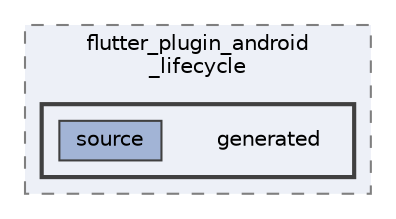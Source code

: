 digraph "build/flutter_plugin_android_lifecycle/generated"
{
 // LATEX_PDF_SIZE
  bgcolor="transparent";
  edge [fontname=Helvetica,fontsize=10,labelfontname=Helvetica,labelfontsize=10];
  node [fontname=Helvetica,fontsize=10,shape=box,height=0.2,width=0.4];
  compound=true
  subgraph clusterdir_af179985c1eee9f9a6b89eaaf499169e {
    graph [ bgcolor="#edf0f7", pencolor="grey50", label="flutter_plugin_android\l_lifecycle", fontname=Helvetica,fontsize=10 style="filled,dashed", URL="dir_af179985c1eee9f9a6b89eaaf499169e.html",tooltip=""]
  subgraph clusterdir_cd939c804bd5e46bf88dcb3680a7a19e {
    graph [ bgcolor="#edf0f7", pencolor="grey25", label="", fontname=Helvetica,fontsize=10 style="filled,bold", URL="dir_cd939c804bd5e46bf88dcb3680a7a19e.html",tooltip=""]
    dir_cd939c804bd5e46bf88dcb3680a7a19e [shape=plaintext, label="generated"];
  dir_91068f520d86ffbc1711e2fe8908b2dc [label="source", fillcolor="#a2b4d6", color="grey25", style="filled", URL="dir_91068f520d86ffbc1711e2fe8908b2dc.html",tooltip=""];
  }
  }
}
